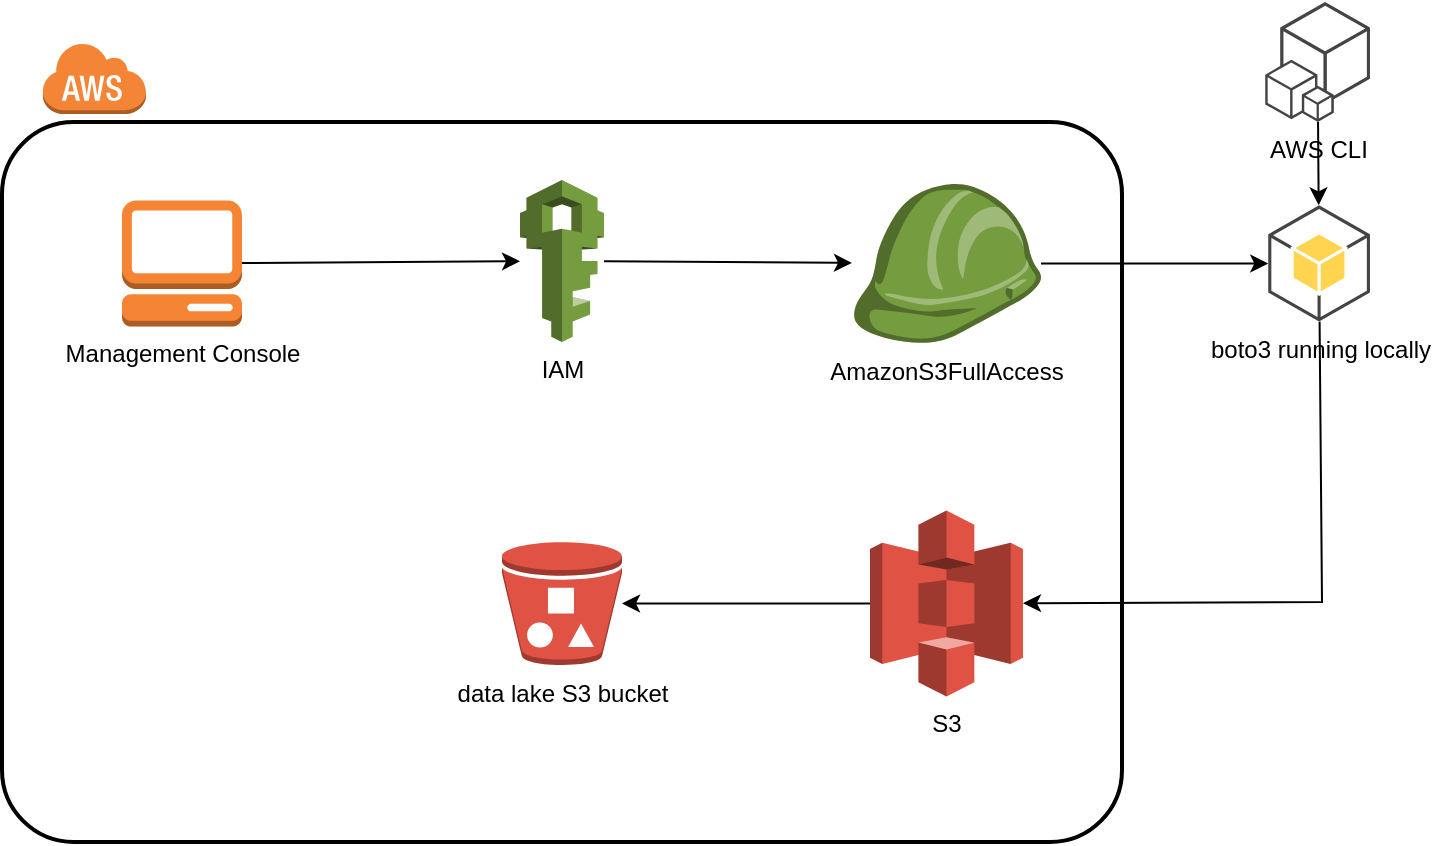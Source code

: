 <mxfile version="14.2.7" type="device"><diagram id="Q_sDqbZCCzzwxx-_qEGB" name="Page-1"><mxGraphModel dx="868" dy="393" grid="1" gridSize="10" guides="1" tooltips="1" connect="1" arrows="1" fold="1" page="1" pageScale="1" pageWidth="827" pageHeight="1169" math="0" shadow="0"><root><mxCell id="0"/><mxCell id="1" parent="0"/><mxCell id="VbOdYBsS2D3uQivh9kn7-10" value="" style="rounded=1;arcSize=10;dashed=0;fillColor=none;gradientColor=none;strokeWidth=2;" parent="1" vertex="1"><mxGeometry x="40" y="80" width="560" height="360" as="geometry"/></mxCell><mxCell id="VbOdYBsS2D3uQivh9kn7-25" style="edgeStyle=none;rounded=0;orthogonalLoop=1;jettySize=auto;html=1;" parent="1" source="VbOdYBsS2D3uQivh9kn7-1" target="VbOdYBsS2D3uQivh9kn7-2" edge="1"><mxGeometry relative="1" as="geometry"/></mxCell><mxCell id="VbOdYBsS2D3uQivh9kn7-1" value="S3" style="outlineConnect=0;dashed=0;verticalLabelPosition=bottom;verticalAlign=top;align=center;html=1;shape=mxgraph.aws3.s3;fillColor=#E05243;gradientColor=none;" parent="1" vertex="1"><mxGeometry x="474" y="274.25" width="76.5" height="93" as="geometry"/></mxCell><mxCell id="VbOdYBsS2D3uQivh9kn7-2" value="data lake S3 bucket" style="outlineConnect=0;dashed=0;verticalLabelPosition=bottom;verticalAlign=top;align=center;html=1;shape=mxgraph.aws3.bucket_with_objects;fillColor=#E05243;gradientColor=none;" parent="1" vertex="1"><mxGeometry x="290" y="290" width="60" height="61.5" as="geometry"/></mxCell><mxCell id="VbOdYBsS2D3uQivh9kn7-24" style="edgeStyle=none;rounded=0;orthogonalLoop=1;jettySize=auto;html=1;" parent="1" source="VbOdYBsS2D3uQivh9kn7-3" target="VbOdYBsS2D3uQivh9kn7-1" edge="1"><mxGeometry relative="1" as="geometry"><Array as="points"><mxPoint x="700" y="320"/></Array></mxGeometry></mxCell><object label="boto3 running locally" id="VbOdYBsS2D3uQivh9kn7-3"><mxCell style="outlineConnect=0;dashed=0;verticalLabelPosition=bottom;verticalAlign=top;align=center;html=1;shape=mxgraph.aws3.android;fillColor=#FFD44F;aspect=fixed;" parent="1" vertex="1"><mxGeometry x="673.12" y="121.68" width="50.86" height="58.13" as="geometry"/></mxCell></object><mxCell id="VbOdYBsS2D3uQivh9kn7-20" style="edgeStyle=none;rounded=0;orthogonalLoop=1;jettySize=auto;html=1;" parent="1" source="VbOdYBsS2D3uQivh9kn7-5" target="VbOdYBsS2D3uQivh9kn7-6" edge="1"><mxGeometry relative="1" as="geometry"/></mxCell><mxCell id="VbOdYBsS2D3uQivh9kn7-5" value="IAM" style="outlineConnect=0;dashed=0;verticalLabelPosition=bottom;verticalAlign=top;align=center;html=1;shape=mxgraph.aws3.iam;fillColor=#759C3E;gradientColor=none;" parent="1" vertex="1"><mxGeometry x="299" y="109" width="42" height="81" as="geometry"/></mxCell><mxCell id="VbOdYBsS2D3uQivh9kn7-21" style="edgeStyle=none;rounded=0;orthogonalLoop=1;jettySize=auto;html=1;" parent="1" source="VbOdYBsS2D3uQivh9kn7-6" target="VbOdYBsS2D3uQivh9kn7-3" edge="1"><mxGeometry relative="1" as="geometry"/></mxCell><mxCell id="VbOdYBsS2D3uQivh9kn7-6" value="AmazonS3FullAccess" style="outlineConnect=0;dashed=0;verticalLabelPosition=bottom;verticalAlign=top;align=center;html=1;shape=mxgraph.aws3.role;fillColor=#759C3E;gradientColor=none;" parent="1" vertex="1"><mxGeometry x="465" y="111" width="94.5" height="79.5" as="geometry"/></mxCell><mxCell id="VbOdYBsS2D3uQivh9kn7-19" style="edgeStyle=none;rounded=0;orthogonalLoop=1;jettySize=auto;html=1;" parent="1" source="VbOdYBsS2D3uQivh9kn7-8" target="VbOdYBsS2D3uQivh9kn7-5" edge="1"><mxGeometry relative="1" as="geometry"/></mxCell><mxCell id="VbOdYBsS2D3uQivh9kn7-8" value="Management Console" style="outlineConnect=0;dashed=0;verticalLabelPosition=bottom;verticalAlign=top;align=center;html=1;shape=mxgraph.aws3.management_console;fillColor=#F58534;gradientColor=none;" parent="1" vertex="1"><mxGeometry x="100" y="119.25" width="60" height="63" as="geometry"/></mxCell><mxCell id="VbOdYBsS2D3uQivh9kn7-11" value="" style="dashed=0;html=1;shape=mxgraph.aws3.cloud;fillColor=#F58536;gradientColor=none;dashed=0;" parent="1" vertex="1"><mxGeometry x="60" y="40" width="52" height="36" as="geometry"/></mxCell><mxCell id="VbOdYBsS2D3uQivh9kn7-23" style="edgeStyle=none;rounded=0;orthogonalLoop=1;jettySize=auto;html=1;" parent="1" source="VbOdYBsS2D3uQivh9kn7-12" target="VbOdYBsS2D3uQivh9kn7-3" edge="1"><mxGeometry relative="1" as="geometry"/></mxCell><mxCell id="VbOdYBsS2D3uQivh9kn7-12" value="AWS CLI" style="outlineConnect=0;dashed=0;verticalLabelPosition=bottom;verticalAlign=top;align=center;html=1;shape=mxgraph.aws3.cli;fillColor=#444444;gradientColor=none;aspect=fixed;" parent="1" vertex="1"><mxGeometry x="671.62" y="20" width="52.36" height="60" as="geometry"/></mxCell></root></mxGraphModel></diagram></mxfile>